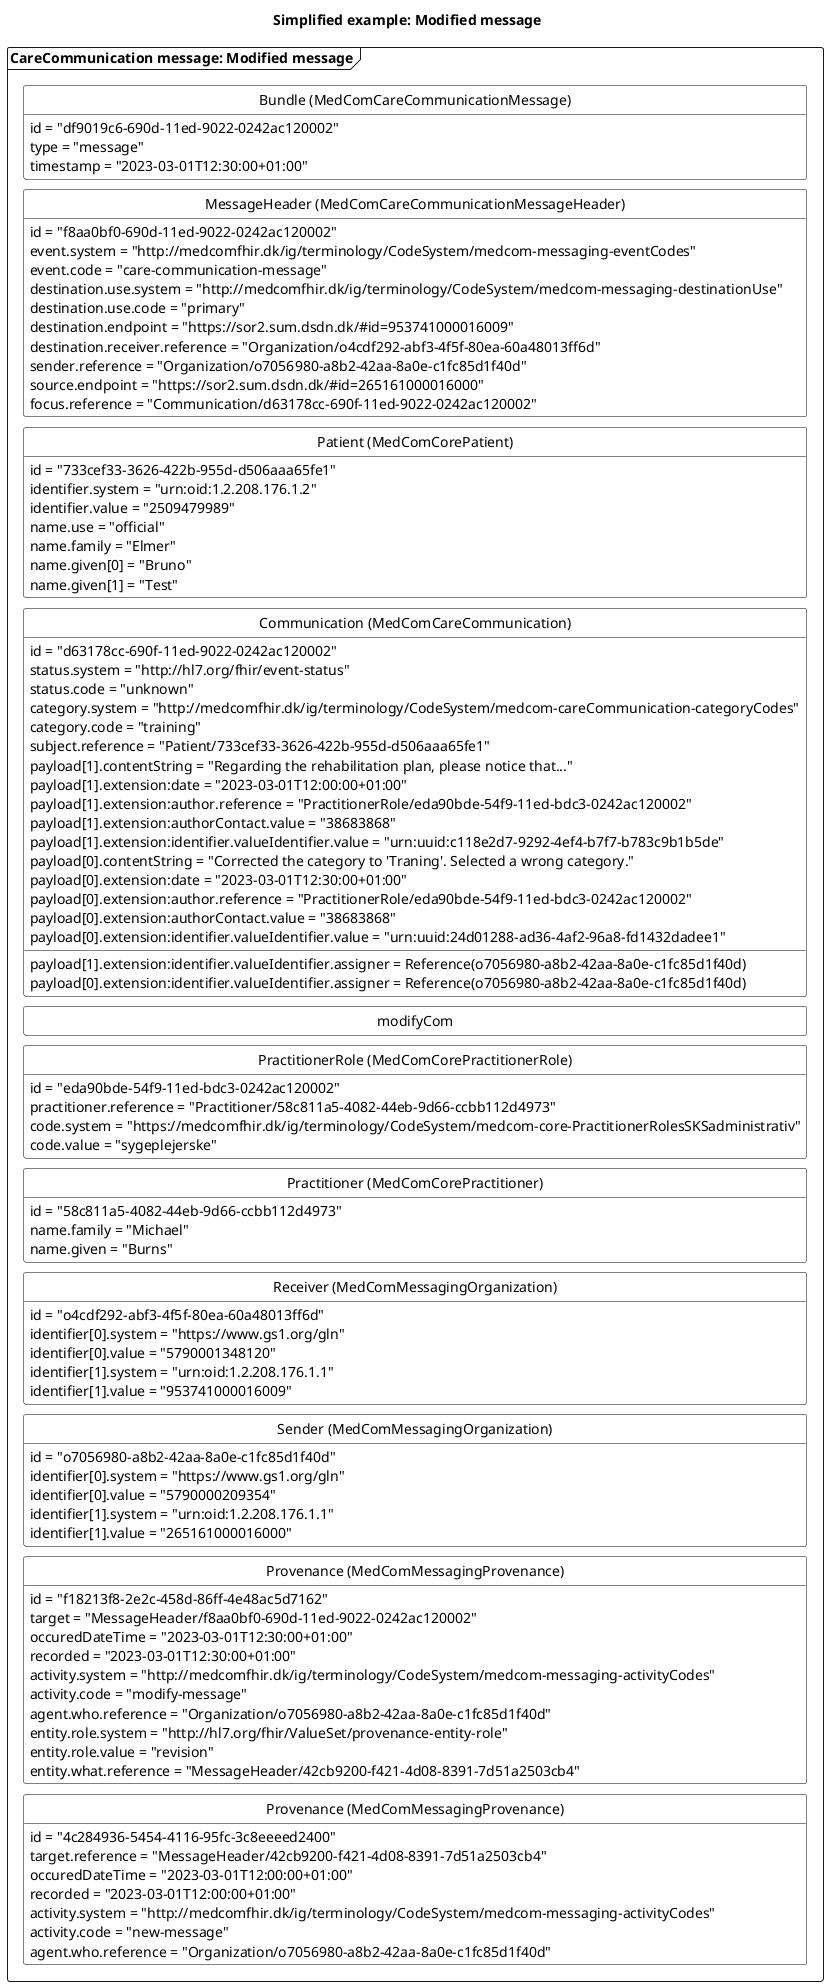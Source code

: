 @startuml CCmodifyMessage

'layout
skinparam class {
    BackgroundColor White
    BorderColor Black
    ArrowColor Black
  }
hide circle
hide empty members
skinparam SameClassWidth true
skinparam Ranksep 10


'title
title Simplified example: Modified message

'Message 1: modify message
package "CareCommunication message: Modified message" as modify <<Frame>>{
    class "Bundle (MedComCareCommunicationMessage)" as modifyB {
        id = "df9019c6-690d-11ed-9022-0242ac120002"
        type = "message"
        timestamp = "2023-03-01T12:30:00+01:00"
    }
    class "MessageHeader (MedComCareCommunicationMessageHeader)" as modifyMH{
        id = "f8aa0bf0-690d-11ed-9022-0242ac120002"
        event.system = "http://medcomfhir.dk/ig/terminology/CodeSystem/medcom-messaging-eventCodes"
        event.code = "care-communication-message"
        destination.use.system = "http://medcomfhir.dk/ig/terminology/CodeSystem/medcom-messaging-destinationUse"
        destination.use.code = "primary"
        destination.endpoint = "https://sor2.sum.dsdn.dk/#id=953741000016009"
        destination.receiver.reference = "Organization/o4cdf292-abf3-4f5f-80ea-60a48013ff6d"
        sender.reference = "Organization/o7056980-a8b2-42aa-8a0e-c1fc85d1f40d"
        source.endpoint = "https://sor2.sum.dsdn.dk/#id=265161000016000"
        focus.reference = "Communication/d63178cc-690f-11ed-9022-0242ac120002"
    }
    class "Patient (MedComCorePatient)" as modifyPT{
        id = "733cef33-3626-422b-955d-d506aaa65fe1"
        identifier.system = "urn:oid:1.2.208.176.1.2"
        identifier.value = "2509479989"
        name.use = "official"
        name.family = "Elmer"
        name.given[0] = "Bruno"
        name.given[1] = "Test"
    }
    class "Communication (MedComCareCommunication)" as newCom{
        id = "d63178cc-690f-11ed-9022-0242ac120002"
        status.system = "http://hl7.org/fhir/event-status" 
        status.code = "unknown"
        category.system = "http://medcomfhir.dk/ig/terminology/CodeSystem/medcom-careCommunication-categoryCodes"
        category.code = "training"
        subject.reference = "Patient/733cef33-3626-422b-955d-d506aaa65fe1"
        payload[1].contentString = "Regarding the rehabilitation plan, please notice that..."
        payload[1].extension:date = "2023-03-01T12:00:00+01:00"
        payload[1].extension:author.reference = "PractitionerRole/eda90bde-54f9-11ed-bdc3-0242ac120002"
        payload[1].extension:authorContact.value = "38683868"
        payload[1].extension:identifier.valueIdentifier.value = "urn:uuid:c118e2d7-9292-4ef4-b7f7-b783c9b1b5de"
        payload[1].extension:identifier.valueIdentifier.assigner = Reference(o7056980-a8b2-42aa-8a0e-c1fc85d1f40d)
        payload[0].contentString = "Corrected the category to 'Traning'. Selected a wrong category."
        payload[0].extension:date = "2023-03-01T12:30:00+01:00"
        payload[0].extension:author.reference = "PractitionerRole/eda90bde-54f9-11ed-bdc3-0242ac120002"
        payload[0].extension:authorContact.value = "38683868"
        payload[0].extension:identifier.valueIdentifier.value = "urn:uuid:24d01288-ad36-4af2-96a8-fd1432dadee1"
        payload[0].extension:identifier.valueIdentifier.assigner = Reference(o7056980-a8b2-42aa-8a0e-c1fc85d1f40d)
    }
    class "PractitionerRole (MedComCorePractitionerRole)" as modifyPracR{
        id = "eda90bde-54f9-11ed-bdc3-0242ac120002"
        practitioner.reference = "Practitioner/58c811a5-4082-44eb-9d66-ccbb112d4973"
        code.system = "https://medcomfhir.dk/ig/terminology/CodeSystem/medcom-core-PractitionerRolesSKSadministrativ"
        code.value = "sygeplejerske"
    }
    class "Practitioner (MedComCorePractitioner)" as modifyPrac{
        id = "58c811a5-4082-44eb-9d66-ccbb112d4973"
        name.family = "Michael"
        name.given = "Burns"
    }
    class "Receiver (MedComMessagingOrganization)" as modifyROrg{
        id = "o4cdf292-abf3-4f5f-80ea-60a48013ff6d"
        identifier[0].system = "https://www.gs1.org/gln"
        identifier[0].value = "5790001348120"
        identifier[1].system = "urn:oid:1.2.208.176.1.1"
        identifier[1].value = "953741000016009"
    }
    class "Sender (MedComMessagingOrganization)" as modifySOrg{
        id = "o7056980-a8b2-42aa-8a0e-c1fc85d1f40d"
        identifier[0].system = "https://www.gs1.org/gln"
        identifier[0].value = "5790000209354"
        identifier[1].system = "urn:oid:1.2.208.176.1.1"
        identifier[1].value = "265161000016000"
    }
    class "Provenance (MedComMessagingProvenance)" as modifyPRO{
        id = "f18213f8-2e2c-458d-86ff-4e48ac5d7162"
        target = "MessageHeader/f8aa0bf0-690d-11ed-9022-0242ac120002"
        occuredDateTime = "2023-03-01T12:30:00+01:00"
        recorded = "2023-03-01T12:30:00+01:00"
        activity.system = "http://medcomfhir.dk/ig/terminology/CodeSystem/medcom-messaging-activityCodes"
        activity.code = "modify-message"
        agent.who.reference = "Organization/o7056980-a8b2-42aa-8a0e-c1fc85d1f40d"
        entity.role.system = "http://hl7.org/fhir/ValueSet/provenance-entity-role"
        entity.role.value = "revision"
        entity.what.reference = "MessageHeader/42cb9200-f421-4d08-8391-7d51a2503cb4"
    }
    class "Provenance (MedComMessagingProvenance)" as newPRO{
        id = "4c284936-5454-4116-95fc-3c8eeeed2400"
        target.reference = "MessageHeader/42cb9200-f421-4d08-8391-7d51a2503cb4"
        occuredDateTime = "2023-03-01T12:00:00+01:00"
        recorded = "2023-03-01T12:00:00+01:00"
        activity.system = "http://medcomfhir.dk/ig/terminology/CodeSystem/medcom-messaging-activityCodes"
        activity.code = "new-message"
        agent.who.reference = "Organization/o7056980-a8b2-42aa-8a0e-c1fc85d1f40d"
    }

modifyB -[hidden]- modifyMH
modifyMH -[hidden]-modifyPT
modifyPT-[hidden]-newCom
newCom-[hidden]-modifyCom
modifyCom -[hidden]-modifyPracR
modifyPracR-[hidden]-modifyPrac
modifyPrac-[hidden]-modifyROrg
modifyROrg-[hidden]- modifySOrg
modifySOrg-[hidden]-modifyPRO
modifyPRO-[hidden]-newPRO


@enduml
